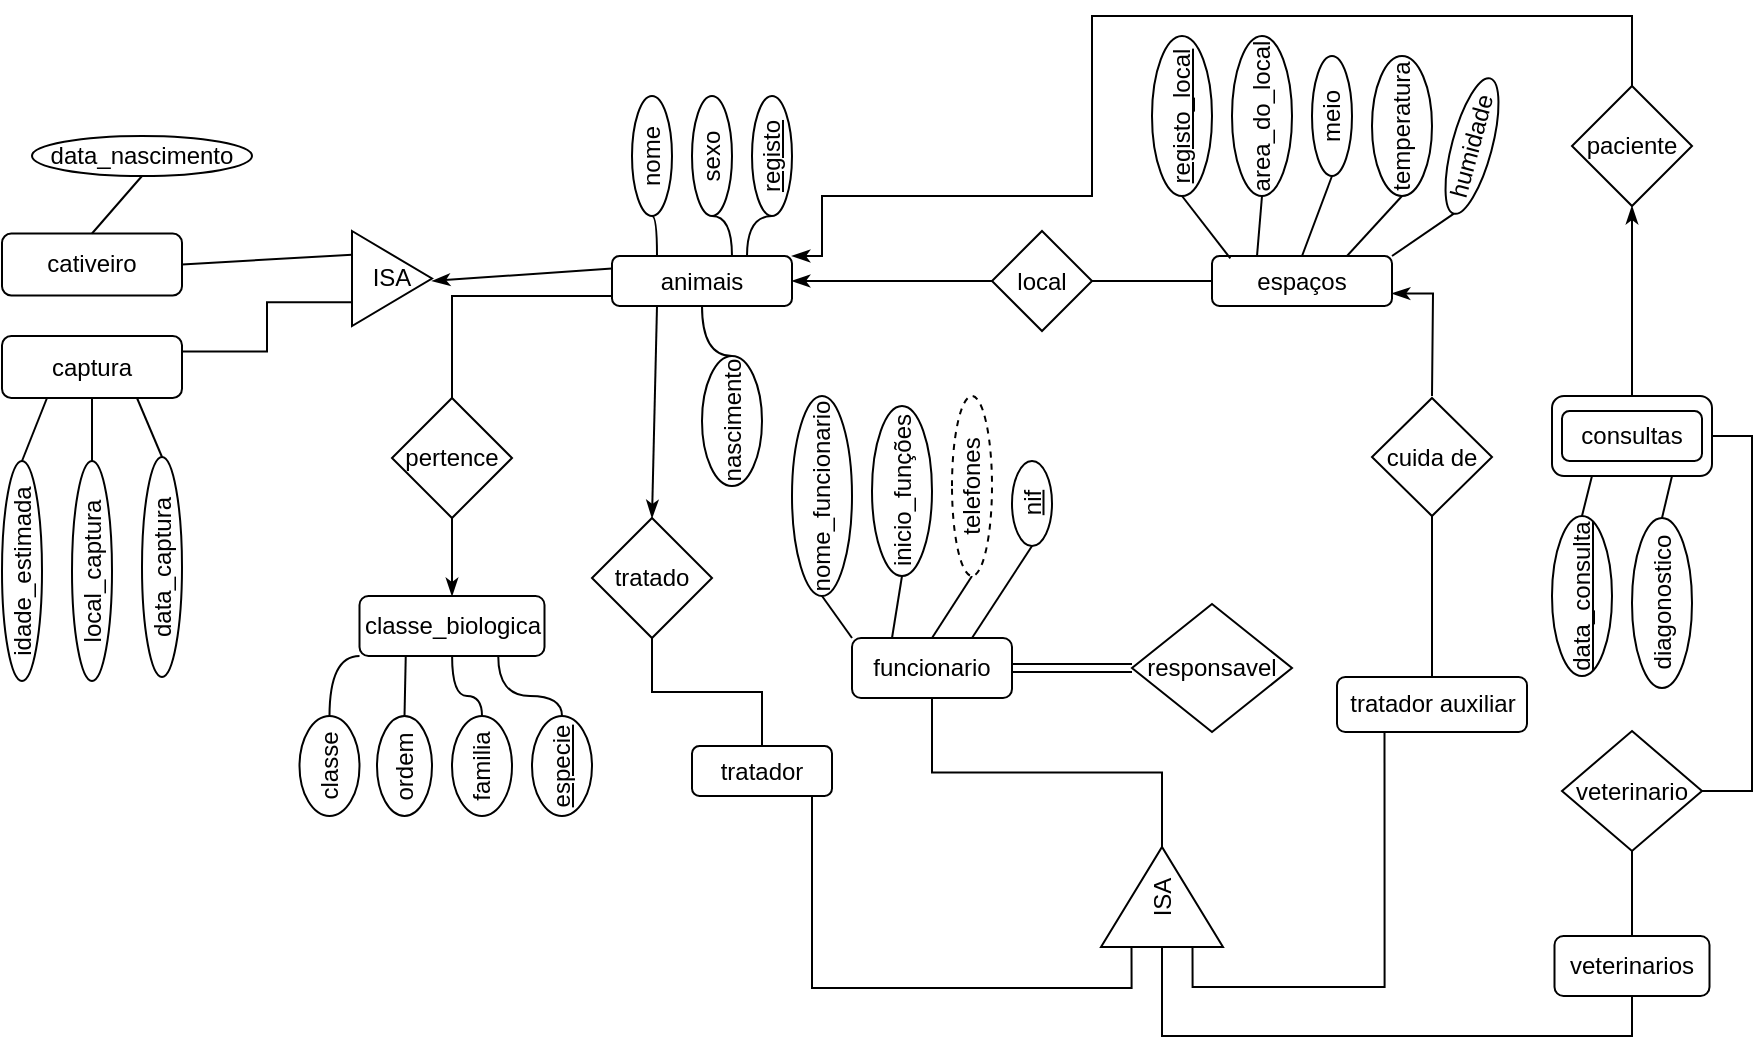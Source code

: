 <mxfile version="16.1.2" type="github">
  <diagram id="R2lEEEUBdFMjLlhIrx00" name="Page-1">
    <mxGraphModel dx="395" dy="215" grid="1" gridSize="10" guides="1" tooltips="1" connect="1" arrows="1" fold="1" page="1" pageScale="1" pageWidth="850" pageHeight="1100" math="0" shadow="0" extFonts="Permanent Marker^https://fonts.googleapis.com/css?family=Permanent+Marker">
      <root>
        <mxCell id="0" />
        <mxCell id="1" parent="0" />
        <mxCell id="vuFR7_id6AdbgBqskeIv-7" style="edgeStyle=orthogonalEdgeStyle;rounded=0;orthogonalLoop=1;jettySize=auto;html=1;exitX=1;exitY=0.5;exitDx=0;exitDy=0;endArrow=none;endFill=0;curved=1;entryX=0.25;entryY=0;entryDx=0;entryDy=0;" parent="1" source="vuFR7_id6AdbgBqskeIv-2" target="vuFR7_id6AdbgBqskeIv-9" edge="1">
          <mxGeometry relative="1" as="geometry">
            <mxPoint x="380" y="130" as="targetPoint" />
          </mxGeometry>
        </mxCell>
        <mxCell id="vuFR7_id6AdbgBqskeIv-2" value="nome" style="ellipse;whiteSpace=wrap;html=1;rounded=1;direction=south;horizontal=0;" parent="1" vertex="1">
          <mxGeometry x="330" y="50" width="20" height="60" as="geometry" />
        </mxCell>
        <mxCell id="vuFR7_id6AdbgBqskeIv-6" style="edgeStyle=orthogonalEdgeStyle;rounded=0;orthogonalLoop=1;jettySize=auto;html=1;exitX=1;exitY=0.5;exitDx=0;exitDy=0;endArrow=none;endFill=0;curved=1;entryX=0.5;entryY=0;entryDx=0;entryDy=0;" parent="1" source="vuFR7_id6AdbgBqskeIv-3" edge="1">
          <mxGeometry relative="1" as="geometry">
            <mxPoint x="380" y="130" as="targetPoint" />
          </mxGeometry>
        </mxCell>
        <mxCell id="vuFR7_id6AdbgBqskeIv-3" value="sexo" style="ellipse;whiteSpace=wrap;html=1;rounded=1;fontStyle=0;direction=south;horizontal=0;" parent="1" vertex="1">
          <mxGeometry x="360" y="50" width="20" height="60" as="geometry" />
        </mxCell>
        <mxCell id="vuFR7_id6AdbgBqskeIv-5" style="edgeStyle=orthogonalEdgeStyle;rounded=0;orthogonalLoop=1;jettySize=auto;html=1;exitX=1;exitY=0.5;exitDx=0;exitDy=0;entryX=0.75;entryY=0;entryDx=0;entryDy=0;endArrow=none;endFill=0;curved=1;" parent="1" source="vuFR7_id6AdbgBqskeIv-4" target="vuFR7_id6AdbgBqskeIv-9" edge="1">
          <mxGeometry relative="1" as="geometry">
            <mxPoint x="380" y="130" as="targetPoint" />
          </mxGeometry>
        </mxCell>
        <mxCell id="vuFR7_id6AdbgBqskeIv-4" value="registo" style="ellipse;whiteSpace=wrap;html=1;rounded=1;fontStyle=4;direction=south;horizontal=0;" parent="1" vertex="1">
          <mxGeometry x="390" y="50" width="20" height="60" as="geometry" />
        </mxCell>
        <mxCell id="vuFR7_id6AdbgBqskeIv-12" style="rounded=0;orthogonalLoop=1;jettySize=auto;html=1;exitX=0;exitY=0.25;exitDx=0;exitDy=0;entryX=1;entryY=0.5;entryDx=0;entryDy=0;endArrow=classicThin;endFill=1;" parent="1" source="vuFR7_id6AdbgBqskeIv-9" edge="1">
          <mxGeometry relative="1" as="geometry">
            <mxPoint x="230" y="142.5" as="targetPoint" />
          </mxGeometry>
        </mxCell>
        <mxCell id="vuFR7_id6AdbgBqskeIv-62" style="edgeStyle=orthogonalEdgeStyle;rounded=0;orthogonalLoop=1;jettySize=auto;html=1;startArrow=none;startFill=0;endArrow=none;endFill=0;entryX=0;entryY=0.5;entryDx=0;entryDy=0;exitX=0.5;exitY=0;exitDx=0;exitDy=0;" parent="1" source="vuFR7_id6AdbgBqskeIv-61" target="vuFR7_id6AdbgBqskeIv-9" edge="1">
          <mxGeometry relative="1" as="geometry">
            <mxPoint x="300" y="210" as="sourcePoint" />
            <mxPoint x="330" y="150" as="targetPoint" />
            <Array as="points">
              <mxPoint x="240" y="150" />
              <mxPoint x="335" y="150" />
            </Array>
          </mxGeometry>
        </mxCell>
        <mxCell id="vuFR7_id6AdbgBqskeIv-74" style="rounded=0;orthogonalLoop=1;jettySize=auto;html=1;startArrow=classicThin;startFill=1;endArrow=none;endFill=0;entryX=0.25;entryY=1;entryDx=0;entryDy=0;exitX=0.5;exitY=0;exitDx=0;exitDy=0;" parent="1" source="vuFR7_id6AdbgBqskeIv-73" target="vuFR7_id6AdbgBqskeIv-9" edge="1">
          <mxGeometry relative="1" as="geometry">
            <mxPoint x="340" y="260" as="targetPoint" />
            <mxPoint x="310" y="180" as="sourcePoint" />
          </mxGeometry>
        </mxCell>
        <mxCell id="vuFR7_id6AdbgBqskeIv-9" value="animais" style="rounded=1;whiteSpace=wrap;html=1;" parent="1" vertex="1">
          <mxGeometry x="320" y="130" width="90" height="25" as="geometry" />
        </mxCell>
        <mxCell id="vuFR7_id6AdbgBqskeIv-20" style="edgeStyle=orthogonalEdgeStyle;curved=1;rounded=0;orthogonalLoop=1;jettySize=auto;html=1;exitX=0;exitY=0.5;exitDx=0;exitDy=0;entryX=0.5;entryY=1;entryDx=0;entryDy=0;endArrow=none;endFill=0;" parent="1" source="vuFR7_id6AdbgBqskeIv-19" target="vuFR7_id6AdbgBqskeIv-9" edge="1">
          <mxGeometry relative="1" as="geometry" />
        </mxCell>
        <mxCell id="vuFR7_id6AdbgBqskeIv-19" value="nascimento" style="ellipse;whiteSpace=wrap;html=1;rounded=1;direction=south;horizontal=0;" parent="1" vertex="1">
          <mxGeometry x="365" y="180" width="30" height="65" as="geometry" />
        </mxCell>
        <mxCell id="vuFR7_id6AdbgBqskeIv-25" style="edgeStyle=orthogonalEdgeStyle;rounded=0;orthogonalLoop=1;jettySize=auto;html=1;exitX=0;exitY=0.75;exitDx=0;exitDy=0;entryX=1;entryY=0.25;entryDx=0;entryDy=0;endArrow=none;endFill=0;" parent="1" source="vuFR7_id6AdbgBqskeIv-21" target="vuFR7_id6AdbgBqskeIv-24" edge="1">
          <mxGeometry relative="1" as="geometry" />
        </mxCell>
        <mxCell id="vuFR7_id6AdbgBqskeIv-21" value="ISA" style="triangle;whiteSpace=wrap;html=1;" parent="1" vertex="1">
          <mxGeometry x="190" y="117.5" width="40" height="47.5" as="geometry" />
        </mxCell>
        <mxCell id="vuFR7_id6AdbgBqskeIv-23" style="rounded=0;orthogonalLoop=1;jettySize=auto;html=1;exitX=1;exitY=0.5;exitDx=0;exitDy=0;entryX=0;entryY=0.25;entryDx=0;entryDy=0;endArrow=none;endFill=0;" parent="1" source="vuFR7_id6AdbgBqskeIv-22" target="vuFR7_id6AdbgBqskeIv-21" edge="1">
          <mxGeometry relative="1" as="geometry" />
        </mxCell>
        <mxCell id="vuFR7_id6AdbgBqskeIv-22" value="cativeiro" style="rounded=1;whiteSpace=wrap;html=1;" parent="1" vertex="1">
          <mxGeometry x="15" y="118.75" width="90" height="31" as="geometry" />
        </mxCell>
        <mxCell id="vuFR7_id6AdbgBqskeIv-24" value="captura" style="rounded=1;whiteSpace=wrap;html=1;" parent="1" vertex="1">
          <mxGeometry x="15" y="170" width="90" height="31" as="geometry" />
        </mxCell>
        <mxCell id="vuFR7_id6AdbgBqskeIv-28" style="rounded=0;orthogonalLoop=1;jettySize=auto;html=1;exitX=0.5;exitY=0;exitDx=0;exitDy=0;entryX=0.5;entryY=0;entryDx=0;entryDy=0;endArrow=none;endFill=0;" parent="1" source="vuFR7_id6AdbgBqskeIv-26" target="vuFR7_id6AdbgBqskeIv-22" edge="1">
          <mxGeometry relative="1" as="geometry" />
        </mxCell>
        <mxCell id="vuFR7_id6AdbgBqskeIv-26" value="data_nascimento" style="ellipse;whiteSpace=wrap;html=1;rounded=1;direction=south;horizontal=0;rotation=90;" parent="1" vertex="1">
          <mxGeometry x="75" y="25" width="20" height="110" as="geometry" />
        </mxCell>
        <mxCell id="vuFR7_id6AdbgBqskeIv-30" style="rounded=0;orthogonalLoop=1;jettySize=auto;html=1;exitX=0;exitY=0.5;exitDx=0;exitDy=0;entryX=0.25;entryY=1;entryDx=0;entryDy=0;endArrow=none;endFill=0;" parent="1" source="vuFR7_id6AdbgBqskeIv-29" target="vuFR7_id6AdbgBqskeIv-24" edge="1">
          <mxGeometry relative="1" as="geometry" />
        </mxCell>
        <mxCell id="vuFR7_id6AdbgBqskeIv-29" value="idade_estimada" style="ellipse;whiteSpace=wrap;html=1;rounded=1;direction=south;horizontal=0;rotation=0;" parent="1" vertex="1">
          <mxGeometry x="15" y="232.5" width="20" height="110" as="geometry" />
        </mxCell>
        <mxCell id="vuFR7_id6AdbgBqskeIv-32" style="rounded=0;orthogonalLoop=1;jettySize=auto;html=1;exitX=0;exitY=0.5;exitDx=0;exitDy=0;entryX=0.75;entryY=1;entryDx=0;entryDy=0;endArrow=none;endFill=0;" parent="1" source="vuFR7_id6AdbgBqskeIv-31" target="vuFR7_id6AdbgBqskeIv-24" edge="1">
          <mxGeometry relative="1" as="geometry" />
        </mxCell>
        <mxCell id="vuFR7_id6AdbgBqskeIv-31" value="data_captura" style="ellipse;whiteSpace=wrap;html=1;rounded=1;direction=south;horizontal=0;rotation=0;" parent="1" vertex="1">
          <mxGeometry x="85" y="230.5" width="20" height="110" as="geometry" />
        </mxCell>
        <mxCell id="vuFR7_id6AdbgBqskeIv-39" style="edgeStyle=orthogonalEdgeStyle;curved=1;rounded=0;orthogonalLoop=1;jettySize=auto;html=1;exitX=1;exitY=0.5;exitDx=0;exitDy=0;entryX=0;entryY=0.5;entryDx=0;entryDy=0;startArrow=none;startFill=0;endArrow=none;endFill=0;" parent="1" source="vuFR7_id6AdbgBqskeIv-33" target="vuFR7_id6AdbgBqskeIv-35" edge="1">
          <mxGeometry relative="1" as="geometry" />
        </mxCell>
        <mxCell id="vuFR7_id6AdbgBqskeIv-55" style="edgeStyle=orthogonalEdgeStyle;curved=1;rounded=0;orthogonalLoop=1;jettySize=auto;html=1;entryX=0;entryY=0.5;entryDx=0;entryDy=0;startArrow=classicThin;startFill=1;endArrow=none;endFill=0;exitX=1;exitY=0.5;exitDx=0;exitDy=0;" parent="1" source="vuFR7_id6AdbgBqskeIv-9" target="vuFR7_id6AdbgBqskeIv-33" edge="1">
          <mxGeometry relative="1" as="geometry">
            <mxPoint x="430" y="143" as="sourcePoint" />
          </mxGeometry>
        </mxCell>
        <mxCell id="vuFR7_id6AdbgBqskeIv-33" value="local" style="rhombus;whiteSpace=wrap;html=1;" parent="1" vertex="1">
          <mxGeometry x="510" y="117.5" width="50" height="50" as="geometry" />
        </mxCell>
        <mxCell id="vuFR7_id6AdbgBqskeIv-84" style="edgeStyle=orthogonalEdgeStyle;rounded=0;orthogonalLoop=1;jettySize=auto;html=1;exitX=1;exitY=0.75;exitDx=0;exitDy=0;startArrow=classicThin;startFill=1;endArrow=none;endFill=0;" parent="1" source="vuFR7_id6AdbgBqskeIv-35" edge="1">
          <mxGeometry relative="1" as="geometry">
            <mxPoint x="730" y="200" as="targetPoint" />
          </mxGeometry>
        </mxCell>
        <mxCell id="vuFR7_id6AdbgBqskeIv-35" value="espaços" style="rounded=1;whiteSpace=wrap;html=1;" parent="1" vertex="1">
          <mxGeometry x="620" y="130" width="90" height="25" as="geometry" />
        </mxCell>
        <mxCell id="vuFR7_id6AdbgBqskeIv-48" style="rounded=0;orthogonalLoop=1;jettySize=auto;html=1;exitX=0.5;exitY=1;exitDx=0;exitDy=0;entryX=0.102;entryY=0.048;entryDx=0;entryDy=0;entryPerimeter=0;startArrow=none;startFill=0;endArrow=none;endFill=0;" parent="1" source="vuFR7_id6AdbgBqskeIv-45" target="vuFR7_id6AdbgBqskeIv-35" edge="1">
          <mxGeometry relative="1" as="geometry" />
        </mxCell>
        <mxCell id="vuFR7_id6AdbgBqskeIv-45" value="registo_local" style="ellipse;rounded=1;flipV=1;flipH=1;direction=east;whiteSpace=wrap;html=1;horizontal=0;fontStyle=4" parent="1" vertex="1">
          <mxGeometry x="590" y="20" width="30" height="80" as="geometry" />
        </mxCell>
        <mxCell id="vuFR7_id6AdbgBqskeIv-50" style="rounded=0;orthogonalLoop=1;jettySize=auto;html=1;exitX=0.5;exitY=1;exitDx=0;exitDy=0;entryX=0.25;entryY=0;entryDx=0;entryDy=0;startArrow=none;startFill=0;endArrow=none;endFill=0;" parent="1" source="vuFR7_id6AdbgBqskeIv-46" target="vuFR7_id6AdbgBqskeIv-35" edge="1">
          <mxGeometry relative="1" as="geometry" />
        </mxCell>
        <mxCell id="vuFR7_id6AdbgBqskeIv-46" value="area_do_local" style="ellipse;rounded=1;flipV=1;flipH=1;direction=east;whiteSpace=wrap;html=1;horizontal=0;" parent="1" vertex="1">
          <mxGeometry x="630" y="20" width="30" height="80" as="geometry" />
        </mxCell>
        <mxCell id="vuFR7_id6AdbgBqskeIv-51" style="rounded=0;orthogonalLoop=1;jettySize=auto;html=1;exitX=0.5;exitY=1;exitDx=0;exitDy=0;entryX=0.5;entryY=0;entryDx=0;entryDy=0;startArrow=none;startFill=0;endArrow=none;endFill=0;" parent="1" source="vuFR7_id6AdbgBqskeIv-47" target="vuFR7_id6AdbgBqskeIv-35" edge="1">
          <mxGeometry relative="1" as="geometry" />
        </mxCell>
        <mxCell id="vuFR7_id6AdbgBqskeIv-47" value="meio" style="ellipse;rounded=1;flipV=1;flipH=1;direction=east;whiteSpace=wrap;html=1;horizontal=0;" parent="1" vertex="1">
          <mxGeometry x="670" y="30" width="20" height="60" as="geometry" />
        </mxCell>
        <mxCell id="vuFR7_id6AdbgBqskeIv-53" style="rounded=0;orthogonalLoop=1;jettySize=auto;html=1;exitX=0.5;exitY=1;exitDx=0;exitDy=0;entryX=0.75;entryY=0;entryDx=0;entryDy=0;startArrow=none;startFill=0;endArrow=none;endFill=0;" parent="1" source="vuFR7_id6AdbgBqskeIv-52" target="vuFR7_id6AdbgBqskeIv-35" edge="1">
          <mxGeometry relative="1" as="geometry" />
        </mxCell>
        <mxCell id="vuFR7_id6AdbgBqskeIv-52" value="temperatura" style="ellipse;rounded=1;flipV=1;flipH=1;direction=east;whiteSpace=wrap;html=1;horizontal=0;" parent="1" vertex="1">
          <mxGeometry x="700" y="30" width="30" height="70" as="geometry" />
        </mxCell>
        <mxCell id="vuFR7_id6AdbgBqskeIv-56" style="rounded=0;orthogonalLoop=1;jettySize=auto;html=1;exitX=0.5;exitY=1;exitDx=0;exitDy=0;startArrow=none;startFill=0;endArrow=none;endFill=0;" parent="1" source="vuFR7_id6AdbgBqskeIv-54" edge="1">
          <mxGeometry relative="1" as="geometry">
            <mxPoint x="710" y="130" as="targetPoint" />
          </mxGeometry>
        </mxCell>
        <mxCell id="vuFR7_id6AdbgBqskeIv-54" value="humidade" style="ellipse;rounded=1;flipV=1;flipH=1;direction=east;whiteSpace=wrap;html=1;horizontal=0;rotation=15;" parent="1" vertex="1">
          <mxGeometry x="740" y="40" width="20" height="70" as="geometry" />
        </mxCell>
        <mxCell id="vuFR7_id6AdbgBqskeIv-60" style="edgeStyle=orthogonalEdgeStyle;rounded=0;orthogonalLoop=1;jettySize=auto;html=1;entryX=0.5;entryY=0;entryDx=0;entryDy=0;startArrow=classicThin;startFill=1;endArrow=none;endFill=0;exitX=1;exitY=0;exitDx=0;exitDy=0;" parent="1" source="vuFR7_id6AdbgBqskeIv-9" target="vuFR7_id6AdbgBqskeIv-57" edge="1">
          <mxGeometry relative="1" as="geometry">
            <mxPoint x="560" y="220" as="sourcePoint" />
            <Array as="points">
              <mxPoint x="425" y="100" />
              <mxPoint x="560" y="100" />
              <mxPoint x="560" y="10" />
              <mxPoint x="830" y="10" />
            </Array>
          </mxGeometry>
        </mxCell>
        <mxCell id="vuFR7_id6AdbgBqskeIv-57" value="paciente" style="rhombus;whiteSpace=wrap;html=1;" parent="1" vertex="1">
          <mxGeometry x="800" y="45" width="60" height="60" as="geometry" />
        </mxCell>
        <mxCell id="vuFR7_id6AdbgBqskeIv-59" style="edgeStyle=orthogonalEdgeStyle;curved=1;rounded=0;orthogonalLoop=1;jettySize=auto;html=1;exitX=0.5;exitY=1;exitDx=0;exitDy=0;startArrow=classicThin;startFill=1;endArrow=none;endFill=0;entryX=0.5;entryY=0;entryDx=0;entryDy=0;" parent="1" source="vuFR7_id6AdbgBqskeIv-57" target="vuFR7_id6AdbgBqskeIv-58" edge="1">
          <mxGeometry relative="1" as="geometry">
            <mxPoint x="690" y="201" as="targetPoint" />
          </mxGeometry>
        </mxCell>
        <mxCell id="vuFR7_id6AdbgBqskeIv-64" style="edgeStyle=orthogonalEdgeStyle;curved=1;rounded=0;orthogonalLoop=1;jettySize=auto;html=1;entryX=0.5;entryY=1;entryDx=0;entryDy=0;startArrow=classicThin;startFill=1;endArrow=none;endFill=0;exitX=0.5;exitY=0;exitDx=0;exitDy=0;" parent="1" source="vuFR7_id6AdbgBqskeIv-63" target="vuFR7_id6AdbgBqskeIv-61" edge="1">
          <mxGeometry relative="1" as="geometry">
            <mxPoint x="170" y="260" as="sourcePoint" />
          </mxGeometry>
        </mxCell>
        <mxCell id="vuFR7_id6AdbgBqskeIv-61" value="pertence" style="rhombus;whiteSpace=wrap;html=1;" parent="1" vertex="1">
          <mxGeometry x="210" y="201" width="60" height="60" as="geometry" />
        </mxCell>
        <mxCell id="vuFR7_id6AdbgBqskeIv-69" style="edgeStyle=orthogonalEdgeStyle;curved=1;rounded=0;orthogonalLoop=1;jettySize=auto;html=1;exitX=0;exitY=1;exitDx=0;exitDy=0;entryX=0.5;entryY=0;entryDx=0;entryDy=0;startArrow=none;startFill=0;endArrow=none;endFill=0;" parent="1" source="vuFR7_id6AdbgBqskeIv-63" target="vuFR7_id6AdbgBqskeIv-65" edge="1">
          <mxGeometry relative="1" as="geometry" />
        </mxCell>
        <mxCell id="vuFR7_id6AdbgBqskeIv-70" style="edgeStyle=orthogonalEdgeStyle;curved=1;rounded=0;orthogonalLoop=1;jettySize=auto;html=1;exitX=0.25;exitY=1;exitDx=0;exitDy=0;entryX=0.5;entryY=0;entryDx=0;entryDy=0;startArrow=none;startFill=0;endArrow=none;endFill=0;" parent="1" source="vuFR7_id6AdbgBqskeIv-63" target="vuFR7_id6AdbgBqskeIv-66" edge="1">
          <mxGeometry relative="1" as="geometry" />
        </mxCell>
        <mxCell id="vuFR7_id6AdbgBqskeIv-71" style="edgeStyle=orthogonalEdgeStyle;curved=1;rounded=0;orthogonalLoop=1;jettySize=auto;html=1;entryX=0.5;entryY=0;entryDx=0;entryDy=0;startArrow=none;startFill=0;endArrow=none;endFill=0;" parent="1" source="vuFR7_id6AdbgBqskeIv-63" target="vuFR7_id6AdbgBqskeIv-67" edge="1">
          <mxGeometry relative="1" as="geometry" />
        </mxCell>
        <mxCell id="vuFR7_id6AdbgBqskeIv-72" style="edgeStyle=orthogonalEdgeStyle;curved=1;rounded=0;orthogonalLoop=1;jettySize=auto;html=1;exitX=0.75;exitY=1;exitDx=0;exitDy=0;entryX=0.5;entryY=0;entryDx=0;entryDy=0;startArrow=none;startFill=0;endArrow=none;endFill=0;" parent="1" source="vuFR7_id6AdbgBqskeIv-63" target="vuFR7_id6AdbgBqskeIv-68" edge="1">
          <mxGeometry relative="1" as="geometry" />
        </mxCell>
        <mxCell id="vuFR7_id6AdbgBqskeIv-63" value="classe_biologica" style="rounded=1;whiteSpace=wrap;html=1;" parent="1" vertex="1">
          <mxGeometry x="193.75" y="300" width="92.5" height="30" as="geometry" />
        </mxCell>
        <mxCell id="vuFR7_id6AdbgBqskeIv-65" value="classe" style="ellipse;rounded=1;flipV=1;flipH=1;direction=east;whiteSpace=wrap;html=1;horizontal=0;fontStyle=0" parent="1" vertex="1">
          <mxGeometry x="163.75" y="360" width="30" height="50" as="geometry" />
        </mxCell>
        <mxCell id="vuFR7_id6AdbgBqskeIv-66" value="ordem" style="ellipse;rounded=1;flipV=1;flipH=1;direction=east;whiteSpace=wrap;html=1;horizontal=0;" parent="1" vertex="1">
          <mxGeometry x="202.5" y="360" width="27.5" height="50" as="geometry" />
        </mxCell>
        <mxCell id="vuFR7_id6AdbgBqskeIv-67" value="familia" style="ellipse;rounded=1;flipV=1;flipH=1;direction=east;whiteSpace=wrap;html=1;horizontal=0;" parent="1" vertex="1">
          <mxGeometry x="240" y="360" width="30" height="50" as="geometry" />
        </mxCell>
        <mxCell id="vuFR7_id6AdbgBqskeIv-68" value="&lt;u&gt;especie&lt;/u&gt;" style="ellipse;rounded=1;flipV=1;flipH=1;direction=east;whiteSpace=wrap;html=1;horizontal=0;" parent="1" vertex="1">
          <mxGeometry x="280" y="360" width="30" height="50" as="geometry" />
        </mxCell>
        <mxCell id="vuFR7_id6AdbgBqskeIv-77" style="edgeStyle=orthogonalEdgeStyle;rounded=0;orthogonalLoop=1;jettySize=auto;html=1;exitX=0.5;exitY=1;exitDx=0;exitDy=0;entryX=0.5;entryY=0;entryDx=0;entryDy=0;startArrow=none;startFill=0;endArrow=none;endFill=0;" parent="1" source="vuFR7_id6AdbgBqskeIv-73" target="vuFR7_id6AdbgBqskeIv-76" edge="1">
          <mxGeometry relative="1" as="geometry" />
        </mxCell>
        <mxCell id="vuFR7_id6AdbgBqskeIv-73" value="tratado" style="rhombus;whiteSpace=wrap;html=1;" parent="1" vertex="1">
          <mxGeometry x="310" y="261" width="60" height="60" as="geometry" />
        </mxCell>
        <mxCell id="vuFR7_id6AdbgBqskeIv-81" style="edgeStyle=orthogonalEdgeStyle;rounded=0;orthogonalLoop=1;jettySize=auto;html=1;entryX=0.75;entryY=1;entryDx=0;entryDy=0;startArrow=none;startFill=0;endArrow=none;endFill=0;exitX=0;exitY=0.25;exitDx=0;exitDy=0;" parent="1" source="vuFR7_id6AdbgBqskeIv-80" target="vuFR7_id6AdbgBqskeIv-76" edge="1">
          <mxGeometry relative="1" as="geometry">
            <mxPoint x="595" y="540" as="sourcePoint" />
            <Array as="points">
              <mxPoint x="580" y="496" />
              <mxPoint x="420" y="496" />
              <mxPoint x="420" y="400" />
            </Array>
          </mxGeometry>
        </mxCell>
        <mxCell id="vuFR7_id6AdbgBqskeIv-76" value="tratador" style="rounded=1;whiteSpace=wrap;html=1;" parent="1" vertex="1">
          <mxGeometry x="360" y="375" width="70" height="25" as="geometry" />
        </mxCell>
        <mxCell id="vuFR7_id6AdbgBqskeIv-93" style="edgeStyle=orthogonalEdgeStyle;shape=link;curved=1;rounded=0;orthogonalLoop=1;jettySize=auto;html=1;exitX=1;exitY=0.5;exitDx=0;exitDy=0;entryX=0;entryY=0.5;entryDx=0;entryDy=0;startArrow=none;startFill=0;endArrow=none;endFill=0;" parent="1" source="vuFR7_id6AdbgBqskeIv-78" target="vuFR7_id6AdbgBqskeIv-92" edge="1">
          <mxGeometry relative="1" as="geometry" />
        </mxCell>
        <mxCell id="vuFR7_id6AdbgBqskeIv-78" value="funcionario" style="rounded=1;whiteSpace=wrap;html=1;" parent="1" vertex="1">
          <mxGeometry x="440" y="321" width="80" height="30" as="geometry" />
        </mxCell>
        <mxCell id="vuFR7_id6AdbgBqskeIv-82" style="edgeStyle=orthogonalEdgeStyle;rounded=0;orthogonalLoop=1;jettySize=auto;html=1;exitX=1;exitY=0.5;exitDx=0;exitDy=0;startArrow=none;startFill=0;endArrow=none;endFill=0;" parent="1" source="vuFR7_id6AdbgBqskeIv-80" target="vuFR7_id6AdbgBqskeIv-78" edge="1">
          <mxGeometry relative="1" as="geometry" />
        </mxCell>
        <mxCell id="vuFR7_id6AdbgBqskeIv-80" value="ISA" style="triangle;whiteSpace=wrap;html=1;rotation=-90;" parent="1" vertex="1">
          <mxGeometry x="570" y="420" width="50" height="61" as="geometry" />
        </mxCell>
        <mxCell id="vuFR7_id6AdbgBqskeIv-86" style="rounded=0;orthogonalLoop=1;jettySize=auto;html=1;exitX=0.5;exitY=1;exitDx=0;exitDy=0;entryX=0.5;entryY=0;entryDx=0;entryDy=0;startArrow=none;startFill=0;endArrow=none;endFill=0;" parent="1" source="vuFR7_id6AdbgBqskeIv-83" target="vuFR7_id6AdbgBqskeIv-85" edge="1">
          <mxGeometry relative="1" as="geometry" />
        </mxCell>
        <mxCell id="vuFR7_id6AdbgBqskeIv-83" value="cuida de" style="rhombus;whiteSpace=wrap;html=1;" parent="1" vertex="1">
          <mxGeometry x="700" y="201" width="60" height="59" as="geometry" />
        </mxCell>
        <mxCell id="vuFR7_id6AdbgBqskeIv-87" style="edgeStyle=orthogonalEdgeStyle;rounded=0;orthogonalLoop=1;jettySize=auto;html=1;exitX=0.25;exitY=1;exitDx=0;exitDy=0;entryX=0;entryY=0.75;entryDx=0;entryDy=0;startArrow=none;startFill=0;endArrow=none;endFill=0;" parent="1" source="vuFR7_id6AdbgBqskeIv-85" target="vuFR7_id6AdbgBqskeIv-80" edge="1">
          <mxGeometry relative="1" as="geometry" />
        </mxCell>
        <mxCell id="vuFR7_id6AdbgBqskeIv-85" value="tratador auxiliar" style="rounded=1;whiteSpace=wrap;html=1;" parent="1" vertex="1">
          <mxGeometry x="682.5" y="340.5" width="95" height="27.5" as="geometry" />
        </mxCell>
        <mxCell id="vuFR7_id6AdbgBqskeIv-89" style="edgeStyle=orthogonalEdgeStyle;rounded=0;orthogonalLoop=1;jettySize=auto;html=1;exitX=1;exitY=0.5;exitDx=0;exitDy=0;startArrow=none;startFill=0;endArrow=none;endFill=0;entryX=1;entryY=0.5;entryDx=0;entryDy=0;" parent="1" source="vuFR7_id6AdbgBqskeIv-88" target="vuFR7_id6AdbgBqskeIv-90" edge="1">
          <mxGeometry relative="1" as="geometry">
            <mxPoint x="830" y="370" as="targetPoint" />
            <Array as="points">
              <mxPoint x="890" y="220" />
              <mxPoint x="890" y="398" />
            </Array>
          </mxGeometry>
        </mxCell>
        <mxCell id="vuFR7_id6AdbgBqskeIv-88" value="" style="rounded=1;whiteSpace=wrap;html=1;" parent="1" vertex="1">
          <mxGeometry x="790" y="200" width="80" height="40" as="geometry" />
        </mxCell>
        <mxCell id="vuFR7_id6AdbgBqskeIv-58" value="consultas" style="rounded=1;whiteSpace=wrap;html=1;" parent="1" vertex="1">
          <mxGeometry x="795" y="207.5" width="70" height="25" as="geometry" />
        </mxCell>
        <mxCell id="vuFR7_id6AdbgBqskeIv-103" style="edgeStyle=orthogonalEdgeStyle;curved=1;rounded=0;orthogonalLoop=1;jettySize=auto;html=1;exitX=0.5;exitY=1;exitDx=0;exitDy=0;entryX=0.5;entryY=0;entryDx=0;entryDy=0;startArrow=none;startFill=0;endArrow=none;endFill=0;" parent="1" source="vuFR7_id6AdbgBqskeIv-90" target="vuFR7_id6AdbgBqskeIv-102" edge="1">
          <mxGeometry relative="1" as="geometry" />
        </mxCell>
        <mxCell id="vuFR7_id6AdbgBqskeIv-90" value="veterinario" style="rhombus;whiteSpace=wrap;html=1;" parent="1" vertex="1">
          <mxGeometry x="795" y="367.5" width="70" height="60" as="geometry" />
        </mxCell>
        <mxCell id="vuFR7_id6AdbgBqskeIv-92" value="responsavel" style="rhombus;whiteSpace=wrap;html=1;" parent="1" vertex="1">
          <mxGeometry x="580" y="304" width="80" height="64" as="geometry" />
        </mxCell>
        <mxCell id="vuFR7_id6AdbgBqskeIv-95" style="rounded=0;orthogonalLoop=1;jettySize=auto;html=1;exitX=0.5;exitY=1;exitDx=0;exitDy=0;entryX=0;entryY=0;entryDx=0;entryDy=0;startArrow=none;startFill=0;endArrow=none;endFill=0;" parent="1" source="vuFR7_id6AdbgBqskeIv-94" target="vuFR7_id6AdbgBqskeIv-78" edge="1">
          <mxGeometry relative="1" as="geometry" />
        </mxCell>
        <mxCell id="vuFR7_id6AdbgBqskeIv-94" value="nome_funcionario" style="ellipse;rounded=1;flipV=1;flipH=1;direction=east;whiteSpace=wrap;html=1;horizontal=0;fontStyle=0" parent="1" vertex="1">
          <mxGeometry x="410" y="200" width="30" height="100" as="geometry" />
        </mxCell>
        <mxCell id="vuFR7_id6AdbgBqskeIv-97" style="rounded=0;orthogonalLoop=1;jettySize=auto;html=1;exitX=0.5;exitY=1;exitDx=0;exitDy=0;entryX=0.25;entryY=0;entryDx=0;entryDy=0;startArrow=none;startFill=0;endArrow=none;endFill=0;" parent="1" source="vuFR7_id6AdbgBqskeIv-96" target="vuFR7_id6AdbgBqskeIv-78" edge="1">
          <mxGeometry relative="1" as="geometry" />
        </mxCell>
        <mxCell id="vuFR7_id6AdbgBqskeIv-96" value="inicio_funções" style="ellipse;rounded=1;flipV=1;flipH=1;direction=east;whiteSpace=wrap;html=1;horizontal=0;" parent="1" vertex="1">
          <mxGeometry x="450" y="205" width="30" height="85" as="geometry" />
        </mxCell>
        <mxCell id="vuFR7_id6AdbgBqskeIv-99" style="rounded=0;orthogonalLoop=1;jettySize=auto;html=1;exitX=0.5;exitY=1;exitDx=0;exitDy=0;entryX=0.5;entryY=0;entryDx=0;entryDy=0;startArrow=none;startFill=0;endArrow=none;endFill=0;" parent="1" source="vuFR7_id6AdbgBqskeIv-98" target="vuFR7_id6AdbgBqskeIv-78" edge="1">
          <mxGeometry relative="1" as="geometry" />
        </mxCell>
        <mxCell id="vuFR7_id6AdbgBqskeIv-98" value="telefones" style="ellipse;rounded=1;flipV=1;flipH=1;direction=east;whiteSpace=wrap;html=1;horizontal=0;dashed=1;" parent="1" vertex="1">
          <mxGeometry x="490" y="200" width="20" height="90" as="geometry" />
        </mxCell>
        <mxCell id="vuFR7_id6AdbgBqskeIv-101" style="rounded=0;orthogonalLoop=1;jettySize=auto;html=1;exitX=0.5;exitY=1;exitDx=0;exitDy=0;entryX=0.75;entryY=0;entryDx=0;entryDy=0;startArrow=none;startFill=0;endArrow=none;endFill=0;" parent="1" source="vuFR7_id6AdbgBqskeIv-100" target="vuFR7_id6AdbgBqskeIv-78" edge="1">
          <mxGeometry relative="1" as="geometry" />
        </mxCell>
        <mxCell id="vuFR7_id6AdbgBqskeIv-100" value="nif" style="ellipse;rounded=1;flipV=1;flipH=1;direction=east;whiteSpace=wrap;html=1;horizontal=0;fontStyle=4" parent="1" vertex="1">
          <mxGeometry x="520" y="232.5" width="20" height="42.5" as="geometry" />
        </mxCell>
        <mxCell id="vuFR7_id6AdbgBqskeIv-104" style="edgeStyle=orthogonalEdgeStyle;rounded=0;orthogonalLoop=1;jettySize=auto;html=1;exitX=0.5;exitY=1;exitDx=0;exitDy=0;entryX=0;entryY=0.5;entryDx=0;entryDy=0;startArrow=none;startFill=0;endArrow=none;endFill=0;" parent="1" source="vuFR7_id6AdbgBqskeIv-102" target="vuFR7_id6AdbgBqskeIv-80" edge="1">
          <mxGeometry relative="1" as="geometry" />
        </mxCell>
        <mxCell id="vuFR7_id6AdbgBqskeIv-102" value="veterinarios" style="rounded=1;whiteSpace=wrap;html=1;" parent="1" vertex="1">
          <mxGeometry x="791.25" y="470" width="77.5" height="30" as="geometry" />
        </mxCell>
        <mxCell id="vuFR7_id6AdbgBqskeIv-107" style="rounded=0;orthogonalLoop=1;jettySize=auto;html=1;exitX=0.5;exitY=0;exitDx=0;exitDy=0;entryX=0.25;entryY=1;entryDx=0;entryDy=0;startArrow=none;startFill=0;endArrow=none;endFill=0;" parent="1" source="vuFR7_id6AdbgBqskeIv-105" target="vuFR7_id6AdbgBqskeIv-88" edge="1">
          <mxGeometry relative="1" as="geometry" />
        </mxCell>
        <mxCell id="vuFR7_id6AdbgBqskeIv-105" value="&lt;u&gt;data_consulta&lt;/u&gt;" style="ellipse;rounded=1;flipV=1;flipH=1;direction=east;whiteSpace=wrap;html=1;horizontal=0;" parent="1" vertex="1">
          <mxGeometry x="790" y="260" width="30" height="80" as="geometry" />
        </mxCell>
        <mxCell id="vuFR7_id6AdbgBqskeIv-108" style="rounded=0;orthogonalLoop=1;jettySize=auto;html=1;exitX=0.5;exitY=0;exitDx=0;exitDy=0;entryX=0.75;entryY=1;entryDx=0;entryDy=0;startArrow=none;startFill=0;endArrow=none;endFill=0;" parent="1" source="vuFR7_id6AdbgBqskeIv-106" target="vuFR7_id6AdbgBqskeIv-88" edge="1">
          <mxGeometry relative="1" as="geometry" />
        </mxCell>
        <mxCell id="vuFR7_id6AdbgBqskeIv-106" value="diagonostico" style="ellipse;rounded=1;flipV=1;flipH=1;direction=east;whiteSpace=wrap;html=1;horizontal=0;" parent="1" vertex="1">
          <mxGeometry x="830" y="261" width="30" height="85" as="geometry" />
        </mxCell>
        <mxCell id="tQQ_2valoBC6Q3yeQsjG-2" style="edgeStyle=orthogonalEdgeStyle;rounded=0;orthogonalLoop=1;jettySize=auto;html=1;entryX=0.5;entryY=1;entryDx=0;entryDy=0;endArrow=none;endFill=0;" edge="1" parent="1" source="tQQ_2valoBC6Q3yeQsjG-1" target="vuFR7_id6AdbgBqskeIv-24">
          <mxGeometry relative="1" as="geometry" />
        </mxCell>
        <mxCell id="tQQ_2valoBC6Q3yeQsjG-1" value="local_captura" style="ellipse;whiteSpace=wrap;html=1;rounded=1;direction=south;horizontal=0;rotation=0;" vertex="1" parent="1">
          <mxGeometry x="50" y="232.5" width="20" height="110" as="geometry" />
        </mxCell>
      </root>
    </mxGraphModel>
  </diagram>
</mxfile>
